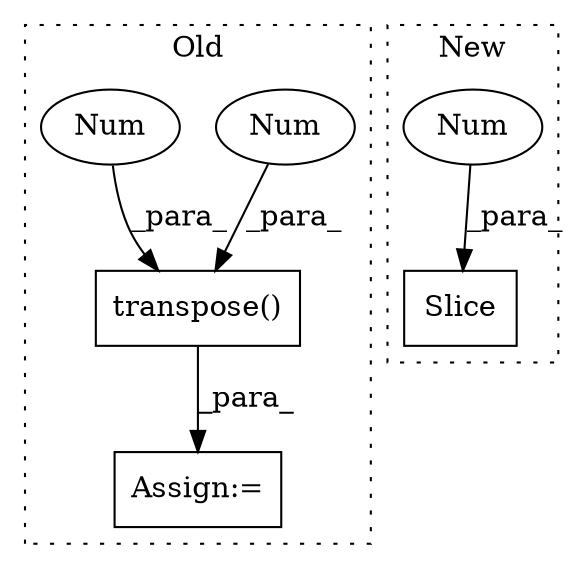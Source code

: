digraph G {
subgraph cluster0 {
1 [label="transpose()" a="75" s="2856,2883" l="23,1" shape="box"];
4 [label="Num" a="76" s="2879" l="1" shape="ellipse"];
5 [label="Num" a="76" s="2882" l="1" shape="ellipse"];
6 [label="Assign:=" a="68" s="2853" l="3" shape="box"];
label = "Old";
style="dotted";
}
subgraph cluster1 {
2 [label="Slice" a="80" s="2085" l="2" shape="box"];
3 [label="Num" a="76" s="2086" l="1" shape="ellipse"];
label = "New";
style="dotted";
}
1 -> 6 [label="_para_"];
3 -> 2 [label="_para_"];
4 -> 1 [label="_para_"];
5 -> 1 [label="_para_"];
}